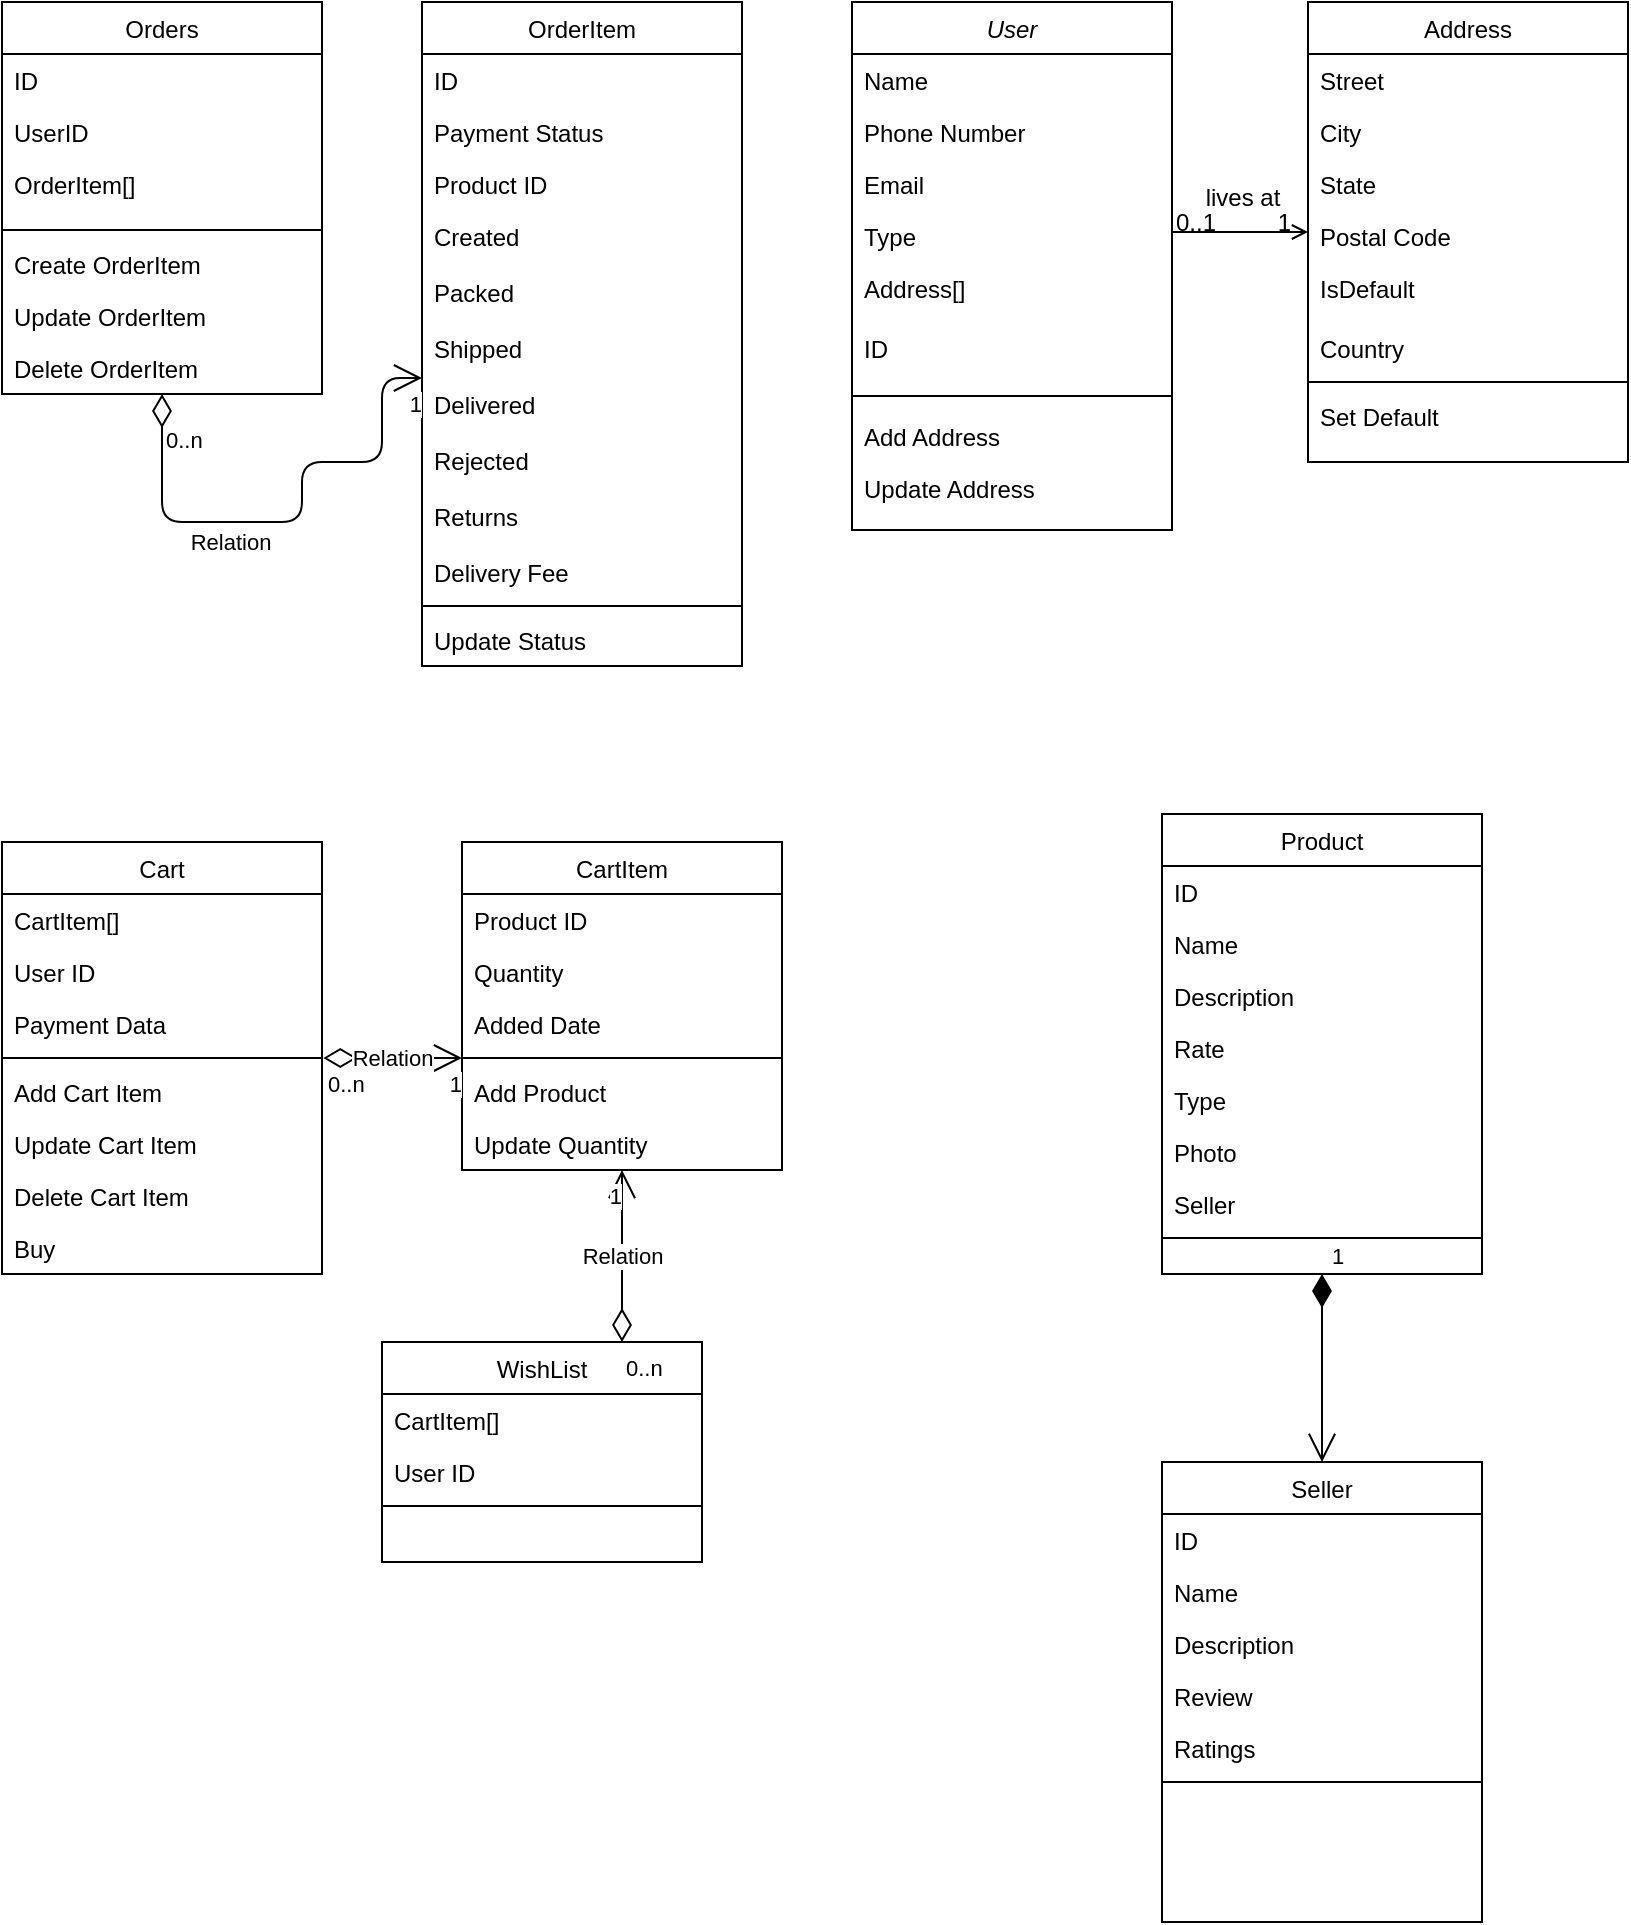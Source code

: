 <mxfile version="14.9.3" type="github">
  <diagram id="C5RBs43oDa-KdzZeNtuy" name="Page-1">
    <mxGraphModel dx="1022" dy="478" grid="1" gridSize="10" guides="1" tooltips="1" connect="1" arrows="1" fold="1" page="1" pageScale="1" pageWidth="827" pageHeight="1169" math="0" shadow="0">
      <root>
        <mxCell id="WIyWlLk6GJQsqaUBKTNV-0" />
        <mxCell id="WIyWlLk6GJQsqaUBKTNV-1" parent="WIyWlLk6GJQsqaUBKTNV-0" />
        <mxCell id="zkfFHV4jXpPFQw0GAbJ--0" value="User" style="swimlane;fontStyle=2;align=center;verticalAlign=top;childLayout=stackLayout;horizontal=1;startSize=26;horizontalStack=0;resizeParent=1;resizeLast=0;collapsible=1;marginBottom=0;rounded=0;shadow=0;strokeWidth=1;" parent="WIyWlLk6GJQsqaUBKTNV-1" vertex="1">
          <mxGeometry x="435" y="10" width="160" height="264" as="geometry">
            <mxRectangle x="230" y="140" width="160" height="26" as="alternateBounds" />
          </mxGeometry>
        </mxCell>
        <mxCell id="zkfFHV4jXpPFQw0GAbJ--1" value="Name" style="text;align=left;verticalAlign=top;spacingLeft=4;spacingRight=4;overflow=hidden;rotatable=0;points=[[0,0.5],[1,0.5]];portConstraint=eastwest;" parent="zkfFHV4jXpPFQw0GAbJ--0" vertex="1">
          <mxGeometry y="26" width="160" height="26" as="geometry" />
        </mxCell>
        <mxCell id="zkfFHV4jXpPFQw0GAbJ--2" value="Phone Number" style="text;align=left;verticalAlign=top;spacingLeft=4;spacingRight=4;overflow=hidden;rotatable=0;points=[[0,0.5],[1,0.5]];portConstraint=eastwest;rounded=0;shadow=0;html=0;" parent="zkfFHV4jXpPFQw0GAbJ--0" vertex="1">
          <mxGeometry y="52" width="160" height="26" as="geometry" />
        </mxCell>
        <mxCell id="zkfFHV4jXpPFQw0GAbJ--3" value="Email" style="text;align=left;verticalAlign=top;spacingLeft=4;spacingRight=4;overflow=hidden;rotatable=0;points=[[0,0.5],[1,0.5]];portConstraint=eastwest;rounded=0;shadow=0;html=0;" parent="zkfFHV4jXpPFQw0GAbJ--0" vertex="1">
          <mxGeometry y="78" width="160" height="26" as="geometry" />
        </mxCell>
        <mxCell id="DyezC6aLeG0_OlL_SEzV-1" value="Type" style="text;align=left;verticalAlign=top;spacingLeft=4;spacingRight=4;overflow=hidden;rotatable=0;points=[[0,0.5],[1,0.5]];portConstraint=eastwest;rounded=0;shadow=0;html=0;" parent="zkfFHV4jXpPFQw0GAbJ--0" vertex="1">
          <mxGeometry y="104" width="160" height="26" as="geometry" />
        </mxCell>
        <mxCell id="DyezC6aLeG0_OlL_SEzV-0" value="Address[]" style="text;align=left;verticalAlign=top;spacingLeft=4;spacingRight=4;overflow=hidden;rotatable=0;points=[[0,0.5],[1,0.5]];portConstraint=eastwest;rounded=0;shadow=0;html=0;" parent="zkfFHV4jXpPFQw0GAbJ--0" vertex="1">
          <mxGeometry y="130" width="160" height="30" as="geometry" />
        </mxCell>
        <mxCell id="iUmdqTqZfLeDE5vJXhXx-76" value="ID" style="text;align=left;verticalAlign=top;spacingLeft=4;spacingRight=4;overflow=hidden;rotatable=0;points=[[0,0.5],[1,0.5]];portConstraint=eastwest;rounded=0;shadow=0;html=0;" vertex="1" parent="zkfFHV4jXpPFQw0GAbJ--0">
          <mxGeometry y="160" width="160" height="30" as="geometry" />
        </mxCell>
        <mxCell id="zkfFHV4jXpPFQw0GAbJ--4" value="" style="line;html=1;strokeWidth=1;align=left;verticalAlign=middle;spacingTop=-1;spacingLeft=3;spacingRight=3;rotatable=0;labelPosition=right;points=[];portConstraint=eastwest;" parent="zkfFHV4jXpPFQw0GAbJ--0" vertex="1">
          <mxGeometry y="190" width="160" height="14" as="geometry" />
        </mxCell>
        <mxCell id="iUmdqTqZfLeDE5vJXhXx-86" value="Add Address" style="text;align=left;verticalAlign=top;spacingLeft=4;spacingRight=4;overflow=hidden;rotatable=0;points=[[0,0.5],[1,0.5]];portConstraint=eastwest;rounded=0;shadow=0;html=0;" vertex="1" parent="zkfFHV4jXpPFQw0GAbJ--0">
          <mxGeometry y="204" width="160" height="26" as="geometry" />
        </mxCell>
        <mxCell id="iUmdqTqZfLeDE5vJXhXx-81" value="Update Address" style="text;align=left;verticalAlign=top;spacingLeft=4;spacingRight=4;overflow=hidden;rotatable=0;points=[[0,0.5],[1,0.5]];portConstraint=eastwest;rounded=0;shadow=0;html=0;" vertex="1" parent="zkfFHV4jXpPFQw0GAbJ--0">
          <mxGeometry y="230" width="160" height="26" as="geometry" />
        </mxCell>
        <mxCell id="zkfFHV4jXpPFQw0GAbJ--6" value="Orders" style="swimlane;fontStyle=0;align=center;verticalAlign=top;childLayout=stackLayout;horizontal=1;startSize=26;horizontalStack=0;resizeParent=1;resizeLast=0;collapsible=1;marginBottom=0;rounded=0;shadow=0;strokeWidth=1;" parent="WIyWlLk6GJQsqaUBKTNV-1" vertex="1">
          <mxGeometry x="10" y="10" width="160" height="196" as="geometry">
            <mxRectangle x="130" y="380" width="160" height="26" as="alternateBounds" />
          </mxGeometry>
        </mxCell>
        <mxCell id="zkfFHV4jXpPFQw0GAbJ--7" value="ID" style="text;align=left;verticalAlign=top;spacingLeft=4;spacingRight=4;overflow=hidden;rotatable=0;points=[[0,0.5],[1,0.5]];portConstraint=eastwest;" parent="zkfFHV4jXpPFQw0GAbJ--6" vertex="1">
          <mxGeometry y="26" width="160" height="26" as="geometry" />
        </mxCell>
        <mxCell id="iUmdqTqZfLeDE5vJXhXx-36" value="UserID" style="text;align=left;verticalAlign=top;spacingLeft=4;spacingRight=4;overflow=hidden;rotatable=0;points=[[0,0.5],[1,0.5]];portConstraint=eastwest;" vertex="1" parent="zkfFHV4jXpPFQw0GAbJ--6">
          <mxGeometry y="52" width="160" height="26" as="geometry" />
        </mxCell>
        <mxCell id="zkfFHV4jXpPFQw0GAbJ--8" value="OrderItem[]" style="text;align=left;verticalAlign=top;spacingLeft=4;spacingRight=4;overflow=hidden;rotatable=0;points=[[0,0.5],[1,0.5]];portConstraint=eastwest;rounded=0;shadow=0;html=0;" parent="zkfFHV4jXpPFQw0GAbJ--6" vertex="1">
          <mxGeometry y="78" width="160" height="32" as="geometry" />
        </mxCell>
        <mxCell id="zkfFHV4jXpPFQw0GAbJ--9" value="" style="line;html=1;strokeWidth=1;align=left;verticalAlign=middle;spacingTop=-1;spacingLeft=3;spacingRight=3;rotatable=0;labelPosition=right;points=[];portConstraint=eastwest;" parent="zkfFHV4jXpPFQw0GAbJ--6" vertex="1">
          <mxGeometry y="110" width="160" height="8" as="geometry" />
        </mxCell>
        <mxCell id="iUmdqTqZfLeDE5vJXhXx-87" value="Create OrderItem" style="text;align=left;verticalAlign=top;spacingLeft=4;spacingRight=4;overflow=hidden;rotatable=0;points=[[0,0.5],[1,0.5]];portConstraint=eastwest;" vertex="1" parent="zkfFHV4jXpPFQw0GAbJ--6">
          <mxGeometry y="118" width="160" height="26" as="geometry" />
        </mxCell>
        <mxCell id="iUmdqTqZfLeDE5vJXhXx-88" value="Update OrderItem" style="text;align=left;verticalAlign=top;spacingLeft=4;spacingRight=4;overflow=hidden;rotatable=0;points=[[0,0.5],[1,0.5]];portConstraint=eastwest;" vertex="1" parent="zkfFHV4jXpPFQw0GAbJ--6">
          <mxGeometry y="144" width="160" height="26" as="geometry" />
        </mxCell>
        <mxCell id="iUmdqTqZfLeDE5vJXhXx-89" value="Delete OrderItem" style="text;align=left;verticalAlign=top;spacingLeft=4;spacingRight=4;overflow=hidden;rotatable=0;points=[[0,0.5],[1,0.5]];portConstraint=eastwest;" vertex="1" parent="zkfFHV4jXpPFQw0GAbJ--6">
          <mxGeometry y="170" width="160" height="26" as="geometry" />
        </mxCell>
        <mxCell id="zkfFHV4jXpPFQw0GAbJ--13" value="WishList" style="swimlane;fontStyle=0;align=center;verticalAlign=top;childLayout=stackLayout;horizontal=1;startSize=26;horizontalStack=0;resizeParent=1;resizeLast=0;collapsible=1;marginBottom=0;rounded=0;shadow=0;strokeWidth=1;" parent="WIyWlLk6GJQsqaUBKTNV-1" vertex="1">
          <mxGeometry x="200" y="680" width="160" height="110" as="geometry">
            <mxRectangle x="340" y="380" width="170" height="26" as="alternateBounds" />
          </mxGeometry>
        </mxCell>
        <mxCell id="zkfFHV4jXpPFQw0GAbJ--14" value="CartItem[]" style="text;align=left;verticalAlign=top;spacingLeft=4;spacingRight=4;overflow=hidden;rotatable=0;points=[[0,0.5],[1,0.5]];portConstraint=eastwest;" parent="zkfFHV4jXpPFQw0GAbJ--13" vertex="1">
          <mxGeometry y="26" width="160" height="26" as="geometry" />
        </mxCell>
        <mxCell id="iUmdqTqZfLeDE5vJXhXx-77" value="User ID" style="text;align=left;verticalAlign=top;spacingLeft=4;spacingRight=4;overflow=hidden;rotatable=0;points=[[0,0.5],[1,0.5]];portConstraint=eastwest;" vertex="1" parent="zkfFHV4jXpPFQw0GAbJ--13">
          <mxGeometry y="52" width="160" height="26" as="geometry" />
        </mxCell>
        <mxCell id="zkfFHV4jXpPFQw0GAbJ--15" value="" style="line;html=1;strokeWidth=1;align=left;verticalAlign=middle;spacingTop=-1;spacingLeft=3;spacingRight=3;rotatable=0;labelPosition=right;points=[];portConstraint=eastwest;" parent="zkfFHV4jXpPFQw0GAbJ--13" vertex="1">
          <mxGeometry y="78" width="160" height="8" as="geometry" />
        </mxCell>
        <mxCell id="zkfFHV4jXpPFQw0GAbJ--17" value="Address" style="swimlane;fontStyle=0;align=center;verticalAlign=top;childLayout=stackLayout;horizontal=1;startSize=26;horizontalStack=0;resizeParent=1;resizeLast=0;collapsible=1;marginBottom=0;rounded=0;shadow=0;strokeWidth=1;" parent="WIyWlLk6GJQsqaUBKTNV-1" vertex="1">
          <mxGeometry x="663" y="10" width="160" height="230" as="geometry">
            <mxRectangle x="550" y="140" width="160" height="26" as="alternateBounds" />
          </mxGeometry>
        </mxCell>
        <mxCell id="zkfFHV4jXpPFQw0GAbJ--18" value="Street" style="text;align=left;verticalAlign=top;spacingLeft=4;spacingRight=4;overflow=hidden;rotatable=0;points=[[0,0.5],[1,0.5]];portConstraint=eastwest;" parent="zkfFHV4jXpPFQw0GAbJ--17" vertex="1">
          <mxGeometry y="26" width="160" height="26" as="geometry" />
        </mxCell>
        <mxCell id="zkfFHV4jXpPFQw0GAbJ--19" value="City" style="text;align=left;verticalAlign=top;spacingLeft=4;spacingRight=4;overflow=hidden;rotatable=0;points=[[0,0.5],[1,0.5]];portConstraint=eastwest;rounded=0;shadow=0;html=0;" parent="zkfFHV4jXpPFQw0GAbJ--17" vertex="1">
          <mxGeometry y="52" width="160" height="26" as="geometry" />
        </mxCell>
        <mxCell id="zkfFHV4jXpPFQw0GAbJ--20" value="State" style="text;align=left;verticalAlign=top;spacingLeft=4;spacingRight=4;overflow=hidden;rotatable=0;points=[[0,0.5],[1,0.5]];portConstraint=eastwest;rounded=0;shadow=0;html=0;" parent="zkfFHV4jXpPFQw0GAbJ--17" vertex="1">
          <mxGeometry y="78" width="160" height="26" as="geometry" />
        </mxCell>
        <mxCell id="zkfFHV4jXpPFQw0GAbJ--21" value="Postal Code" style="text;align=left;verticalAlign=top;spacingLeft=4;spacingRight=4;overflow=hidden;rotatable=0;points=[[0,0.5],[1,0.5]];portConstraint=eastwest;rounded=0;shadow=0;html=0;" parent="zkfFHV4jXpPFQw0GAbJ--17" vertex="1">
          <mxGeometry y="104" width="160" height="26" as="geometry" />
        </mxCell>
        <mxCell id="DyezC6aLeG0_OlL_SEzV-2" value="IsDefault" style="text;align=left;verticalAlign=top;spacingLeft=4;spacingRight=4;overflow=hidden;rotatable=0;points=[[0,0.5],[1,0.5]];portConstraint=eastwest;rounded=0;shadow=0;html=0;" parent="zkfFHV4jXpPFQw0GAbJ--17" vertex="1">
          <mxGeometry y="130" width="160" height="30" as="geometry" />
        </mxCell>
        <mxCell id="zkfFHV4jXpPFQw0GAbJ--22" value="Country" style="text;align=left;verticalAlign=top;spacingLeft=4;spacingRight=4;overflow=hidden;rotatable=0;points=[[0,0.5],[1,0.5]];portConstraint=eastwest;rounded=0;shadow=0;html=0;" parent="zkfFHV4jXpPFQw0GAbJ--17" vertex="1">
          <mxGeometry y="160" width="160" height="26" as="geometry" />
        </mxCell>
        <mxCell id="zkfFHV4jXpPFQw0GAbJ--23" value="" style="line;html=1;strokeWidth=1;align=left;verticalAlign=middle;spacingTop=-1;spacingLeft=3;spacingRight=3;rotatable=0;labelPosition=right;points=[];portConstraint=eastwest;" parent="zkfFHV4jXpPFQw0GAbJ--17" vertex="1">
          <mxGeometry y="186" width="160" height="8" as="geometry" />
        </mxCell>
        <mxCell id="iUmdqTqZfLeDE5vJXhXx-82" value="Set Default" style="text;align=left;verticalAlign=top;spacingLeft=4;spacingRight=4;overflow=hidden;rotatable=0;points=[[0,0.5],[1,0.5]];portConstraint=eastwest;rounded=0;shadow=0;html=0;" vertex="1" parent="zkfFHV4jXpPFQw0GAbJ--17">
          <mxGeometry y="194" width="160" height="26" as="geometry" />
        </mxCell>
        <mxCell id="zkfFHV4jXpPFQw0GAbJ--26" value="" style="endArrow=open;shadow=0;strokeWidth=1;rounded=0;endFill=1;edgeStyle=elbowEdgeStyle;elbow=vertical;" parent="WIyWlLk6GJQsqaUBKTNV-1" source="zkfFHV4jXpPFQw0GAbJ--0" target="zkfFHV4jXpPFQw0GAbJ--17" edge="1">
          <mxGeometry x="0.5" y="41" relative="1" as="geometry">
            <mxPoint x="380" y="192" as="sourcePoint" />
            <mxPoint x="540" y="192" as="targetPoint" />
            <mxPoint x="-40" y="32" as="offset" />
          </mxGeometry>
        </mxCell>
        <mxCell id="zkfFHV4jXpPFQw0GAbJ--27" value="0..1" style="resizable=0;align=left;verticalAlign=bottom;labelBackgroundColor=none;fontSize=12;" parent="zkfFHV4jXpPFQw0GAbJ--26" connectable="0" vertex="1">
          <mxGeometry x="-1" relative="1" as="geometry">
            <mxPoint y="4" as="offset" />
          </mxGeometry>
        </mxCell>
        <mxCell id="zkfFHV4jXpPFQw0GAbJ--28" value="1" style="resizable=0;align=right;verticalAlign=bottom;labelBackgroundColor=none;fontSize=12;" parent="zkfFHV4jXpPFQw0GAbJ--26" connectable="0" vertex="1">
          <mxGeometry x="1" relative="1" as="geometry">
            <mxPoint x="-7" y="4" as="offset" />
          </mxGeometry>
        </mxCell>
        <mxCell id="zkfFHV4jXpPFQw0GAbJ--29" value="lives at" style="text;html=1;resizable=0;points=[];;align=center;verticalAlign=middle;labelBackgroundColor=none;rounded=0;shadow=0;strokeWidth=1;fontSize=12;" parent="zkfFHV4jXpPFQw0GAbJ--26" vertex="1" connectable="0">
          <mxGeometry x="0.5" y="49" relative="1" as="geometry">
            <mxPoint x="-16" y="32" as="offset" />
          </mxGeometry>
        </mxCell>
        <mxCell id="iUmdqTqZfLeDE5vJXhXx-0" value="CartItem" style="swimlane;fontStyle=0;align=center;verticalAlign=top;childLayout=stackLayout;horizontal=1;startSize=26;horizontalStack=0;resizeParent=1;resizeLast=0;collapsible=1;marginBottom=0;rounded=0;shadow=0;strokeWidth=1;" vertex="1" parent="WIyWlLk6GJQsqaUBKTNV-1">
          <mxGeometry x="240" y="430" width="160" height="164" as="geometry">
            <mxRectangle x="130" y="380" width="160" height="26" as="alternateBounds" />
          </mxGeometry>
        </mxCell>
        <mxCell id="iUmdqTqZfLeDE5vJXhXx-1" value="Product ID" style="text;align=left;verticalAlign=top;spacingLeft=4;spacingRight=4;overflow=hidden;rotatable=0;points=[[0,0.5],[1,0.5]];portConstraint=eastwest;" vertex="1" parent="iUmdqTqZfLeDE5vJXhXx-0">
          <mxGeometry y="26" width="160" height="26" as="geometry" />
        </mxCell>
        <mxCell id="iUmdqTqZfLeDE5vJXhXx-2" value="Quantity" style="text;align=left;verticalAlign=top;spacingLeft=4;spacingRight=4;overflow=hidden;rotatable=0;points=[[0,0.5],[1,0.5]];portConstraint=eastwest;rounded=0;shadow=0;html=0;" vertex="1" parent="iUmdqTqZfLeDE5vJXhXx-0">
          <mxGeometry y="52" width="160" height="26" as="geometry" />
        </mxCell>
        <mxCell id="iUmdqTqZfLeDE5vJXhXx-24" value="Added Date" style="text;align=left;verticalAlign=top;spacingLeft=4;spacingRight=4;overflow=hidden;rotatable=0;points=[[0,0.5],[1,0.5]];portConstraint=eastwest;rounded=0;shadow=0;html=0;" vertex="1" parent="iUmdqTqZfLeDE5vJXhXx-0">
          <mxGeometry y="78" width="160" height="26" as="geometry" />
        </mxCell>
        <mxCell id="iUmdqTqZfLeDE5vJXhXx-3" value="" style="line;html=1;strokeWidth=1;align=left;verticalAlign=middle;spacingTop=-1;spacingLeft=3;spacingRight=3;rotatable=0;labelPosition=right;points=[];portConstraint=eastwest;" vertex="1" parent="iUmdqTqZfLeDE5vJXhXx-0">
          <mxGeometry y="104" width="160" height="8" as="geometry" />
        </mxCell>
        <mxCell id="iUmdqTqZfLeDE5vJXhXx-94" value="Add Product" style="text;align=left;verticalAlign=top;spacingLeft=4;spacingRight=4;overflow=hidden;rotatable=0;points=[[0,0.5],[1,0.5]];portConstraint=eastwest;" vertex="1" parent="iUmdqTqZfLeDE5vJXhXx-0">
          <mxGeometry y="112" width="160" height="26" as="geometry" />
        </mxCell>
        <mxCell id="iUmdqTqZfLeDE5vJXhXx-95" value="Update Quantity" style="text;align=left;verticalAlign=top;spacingLeft=4;spacingRight=4;overflow=hidden;rotatable=0;points=[[0,0.5],[1,0.5]];portConstraint=eastwest;" vertex="1" parent="iUmdqTqZfLeDE5vJXhXx-0">
          <mxGeometry y="138" width="160" height="26" as="geometry" />
        </mxCell>
        <mxCell id="iUmdqTqZfLeDE5vJXhXx-6" value="Product" style="swimlane;fontStyle=0;align=center;verticalAlign=top;childLayout=stackLayout;horizontal=1;startSize=26;horizontalStack=0;resizeParent=1;resizeLast=0;collapsible=1;marginBottom=0;rounded=0;shadow=0;strokeWidth=1;" vertex="1" parent="WIyWlLk6GJQsqaUBKTNV-1">
          <mxGeometry x="590" y="416" width="160" height="230" as="geometry">
            <mxRectangle x="130" y="380" width="160" height="26" as="alternateBounds" />
          </mxGeometry>
        </mxCell>
        <mxCell id="iUmdqTqZfLeDE5vJXhXx-8" value="ID" style="text;align=left;verticalAlign=top;spacingLeft=4;spacingRight=4;overflow=hidden;rotatable=0;points=[[0,0.5],[1,0.5]];portConstraint=eastwest;rounded=0;shadow=0;html=0;" vertex="1" parent="iUmdqTqZfLeDE5vJXhXx-6">
          <mxGeometry y="26" width="160" height="26" as="geometry" />
        </mxCell>
        <mxCell id="iUmdqTqZfLeDE5vJXhXx-7" value="Name" style="text;align=left;verticalAlign=top;spacingLeft=4;spacingRight=4;overflow=hidden;rotatable=0;points=[[0,0.5],[1,0.5]];portConstraint=eastwest;" vertex="1" parent="iUmdqTqZfLeDE5vJXhXx-6">
          <mxGeometry y="52" width="160" height="26" as="geometry" />
        </mxCell>
        <mxCell id="iUmdqTqZfLeDE5vJXhXx-20" value="Description" style="text;align=left;verticalAlign=top;spacingLeft=4;spacingRight=4;overflow=hidden;rotatable=0;points=[[0,0.5],[1,0.5]];portConstraint=eastwest;rounded=0;shadow=0;html=0;" vertex="1" parent="iUmdqTqZfLeDE5vJXhXx-6">
          <mxGeometry y="78" width="160" height="26" as="geometry" />
        </mxCell>
        <mxCell id="iUmdqTqZfLeDE5vJXhXx-21" value="Rate" style="text;align=left;verticalAlign=top;spacingLeft=4;spacingRight=4;overflow=hidden;rotatable=0;points=[[0,0.5],[1,0.5]];portConstraint=eastwest;rounded=0;shadow=0;html=0;" vertex="1" parent="iUmdqTqZfLeDE5vJXhXx-6">
          <mxGeometry y="104" width="160" height="26" as="geometry" />
        </mxCell>
        <mxCell id="iUmdqTqZfLeDE5vJXhXx-22" value="Type" style="text;align=left;verticalAlign=top;spacingLeft=4;spacingRight=4;overflow=hidden;rotatable=0;points=[[0,0.5],[1,0.5]];portConstraint=eastwest;rounded=0;shadow=0;html=0;" vertex="1" parent="iUmdqTqZfLeDE5vJXhXx-6">
          <mxGeometry y="130" width="160" height="26" as="geometry" />
        </mxCell>
        <mxCell id="iUmdqTqZfLeDE5vJXhXx-23" value="Photo" style="text;align=left;verticalAlign=top;spacingLeft=4;spacingRight=4;overflow=hidden;rotatable=0;points=[[0,0.5],[1,0.5]];portConstraint=eastwest;rounded=0;shadow=0;html=0;" vertex="1" parent="iUmdqTqZfLeDE5vJXhXx-6">
          <mxGeometry y="156" width="160" height="26" as="geometry" />
        </mxCell>
        <mxCell id="iUmdqTqZfLeDE5vJXhXx-114" value="Seller" style="text;align=left;verticalAlign=top;spacingLeft=4;spacingRight=4;overflow=hidden;rotatable=0;points=[[0,0.5],[1,0.5]];portConstraint=eastwest;rounded=0;shadow=0;html=0;" vertex="1" parent="iUmdqTqZfLeDE5vJXhXx-6">
          <mxGeometry y="182" width="160" height="26" as="geometry" />
        </mxCell>
        <mxCell id="iUmdqTqZfLeDE5vJXhXx-9" value="" style="line;html=1;strokeWidth=1;align=left;verticalAlign=middle;spacingTop=-1;spacingLeft=3;spacingRight=3;rotatable=0;labelPosition=right;points=[];portConstraint=eastwest;" vertex="1" parent="iUmdqTqZfLeDE5vJXhXx-6">
          <mxGeometry y="208" width="160" height="8" as="geometry" />
        </mxCell>
        <mxCell id="iUmdqTqZfLeDE5vJXhXx-12" value="Cart" style="swimlane;fontStyle=0;align=center;verticalAlign=top;childLayout=stackLayout;horizontal=1;startSize=26;horizontalStack=0;resizeParent=1;resizeLast=0;collapsible=1;marginBottom=0;rounded=0;shadow=0;strokeWidth=1;" vertex="1" parent="WIyWlLk6GJQsqaUBKTNV-1">
          <mxGeometry x="10" y="430" width="160" height="216" as="geometry">
            <mxRectangle x="130" y="380" width="160" height="26" as="alternateBounds" />
          </mxGeometry>
        </mxCell>
        <mxCell id="iUmdqTqZfLeDE5vJXhXx-13" value="CartItem[]" style="text;align=left;verticalAlign=top;spacingLeft=4;spacingRight=4;overflow=hidden;rotatable=0;points=[[0,0.5],[1,0.5]];portConstraint=eastwest;" vertex="1" parent="iUmdqTqZfLeDE5vJXhXx-12">
          <mxGeometry y="26" width="160" height="26" as="geometry" />
        </mxCell>
        <mxCell id="iUmdqTqZfLeDE5vJXhXx-78" value="User ID" style="text;align=left;verticalAlign=top;spacingLeft=4;spacingRight=4;overflow=hidden;rotatable=0;points=[[0,0.5],[1,0.5]];portConstraint=eastwest;" vertex="1" parent="iUmdqTqZfLeDE5vJXhXx-12">
          <mxGeometry y="52" width="160" height="26" as="geometry" />
        </mxCell>
        <mxCell id="iUmdqTqZfLeDE5vJXhXx-105" value="Payment Data" style="text;align=left;verticalAlign=top;spacingLeft=4;spacingRight=4;overflow=hidden;rotatable=0;points=[[0,0.5],[1,0.5]];portConstraint=eastwest;" vertex="1" parent="iUmdqTqZfLeDE5vJXhXx-12">
          <mxGeometry y="78" width="160" height="26" as="geometry" />
        </mxCell>
        <mxCell id="iUmdqTqZfLeDE5vJXhXx-15" value="" style="line;html=1;strokeWidth=1;align=left;verticalAlign=middle;spacingTop=-1;spacingLeft=3;spacingRight=3;rotatable=0;labelPosition=right;points=[];portConstraint=eastwest;" vertex="1" parent="iUmdqTqZfLeDE5vJXhXx-12">
          <mxGeometry y="104" width="160" height="8" as="geometry" />
        </mxCell>
        <mxCell id="iUmdqTqZfLeDE5vJXhXx-91" value="Add Cart Item" style="text;align=left;verticalAlign=top;spacingLeft=4;spacingRight=4;overflow=hidden;rotatable=0;points=[[0,0.5],[1,0.5]];portConstraint=eastwest;" vertex="1" parent="iUmdqTqZfLeDE5vJXhXx-12">
          <mxGeometry y="112" width="160" height="26" as="geometry" />
        </mxCell>
        <mxCell id="iUmdqTqZfLeDE5vJXhXx-92" value="Update Cart Item" style="text;align=left;verticalAlign=top;spacingLeft=4;spacingRight=4;overflow=hidden;rotatable=0;points=[[0,0.5],[1,0.5]];portConstraint=eastwest;" vertex="1" parent="iUmdqTqZfLeDE5vJXhXx-12">
          <mxGeometry y="138" width="160" height="26" as="geometry" />
        </mxCell>
        <mxCell id="iUmdqTqZfLeDE5vJXhXx-93" value="Delete Cart Item" style="text;align=left;verticalAlign=top;spacingLeft=4;spacingRight=4;overflow=hidden;rotatable=0;points=[[0,0.5],[1,0.5]];portConstraint=eastwest;" vertex="1" parent="iUmdqTqZfLeDE5vJXhXx-12">
          <mxGeometry y="164" width="160" height="26" as="geometry" />
        </mxCell>
        <mxCell id="iUmdqTqZfLeDE5vJXhXx-104" value="Buy" style="text;align=left;verticalAlign=top;spacingLeft=4;spacingRight=4;overflow=hidden;rotatable=0;points=[[0,0.5],[1,0.5]];portConstraint=eastwest;" vertex="1" parent="iUmdqTqZfLeDE5vJXhXx-12">
          <mxGeometry y="190" width="160" height="26" as="geometry" />
        </mxCell>
        <mxCell id="iUmdqTqZfLeDE5vJXhXx-40" value="OrderItem" style="swimlane;fontStyle=0;align=center;verticalAlign=top;childLayout=stackLayout;horizontal=1;startSize=26;horizontalStack=0;resizeParent=1;resizeLast=0;collapsible=1;marginBottom=0;rounded=0;shadow=0;strokeWidth=1;" vertex="1" parent="WIyWlLk6GJQsqaUBKTNV-1">
          <mxGeometry x="220" y="10" width="160" height="332" as="geometry">
            <mxRectangle x="130" y="380" width="160" height="26" as="alternateBounds" />
          </mxGeometry>
        </mxCell>
        <mxCell id="iUmdqTqZfLeDE5vJXhXx-41" value="ID" style="text;align=left;verticalAlign=top;spacingLeft=4;spacingRight=4;overflow=hidden;rotatable=0;points=[[0,0.5],[1,0.5]];portConstraint=eastwest;" vertex="1" parent="iUmdqTqZfLeDE5vJXhXx-40">
          <mxGeometry y="26" width="160" height="26" as="geometry" />
        </mxCell>
        <mxCell id="iUmdqTqZfLeDE5vJXhXx-96" value="Payment Status" style="text;align=left;verticalAlign=top;spacingLeft=4;spacingRight=4;overflow=hidden;rotatable=0;points=[[0,0.5],[1,0.5]];portConstraint=eastwest;" vertex="1" parent="iUmdqTqZfLeDE5vJXhXx-40">
          <mxGeometry y="52" width="160" height="26" as="geometry" />
        </mxCell>
        <mxCell id="iUmdqTqZfLeDE5vJXhXx-46" value="Product ID" style="text;align=left;verticalAlign=top;spacingLeft=4;spacingRight=4;overflow=hidden;rotatable=0;points=[[0,0.5],[1,0.5]];portConstraint=eastwest;" vertex="1" parent="iUmdqTqZfLeDE5vJXhXx-40">
          <mxGeometry y="78" width="160" height="26" as="geometry" />
        </mxCell>
        <mxCell id="iUmdqTqZfLeDE5vJXhXx-43" value="Created&#xa;&#xa;Packed&#xa;&#xa;Shipped&#xa;&#xa;Delivered&#xa;&#xa;Rejected&#xa;&#xa;Returns" style="text;align=left;verticalAlign=top;spacingLeft=4;spacingRight=4;overflow=hidden;rotatable=0;points=[[0,0.5],[1,0.5]];portConstraint=eastwest;rounded=0;shadow=0;html=0;" vertex="1" parent="iUmdqTqZfLeDE5vJXhXx-40">
          <mxGeometry y="104" width="160" height="168" as="geometry" />
        </mxCell>
        <mxCell id="iUmdqTqZfLeDE5vJXhXx-44" value="Delivery Fee" style="text;align=left;verticalAlign=top;spacingLeft=4;spacingRight=4;overflow=hidden;rotatable=0;points=[[0,0.5],[1,0.5]];portConstraint=eastwest;rounded=0;shadow=0;html=0;" vertex="1" parent="iUmdqTqZfLeDE5vJXhXx-40">
          <mxGeometry y="272" width="160" height="26" as="geometry" />
        </mxCell>
        <mxCell id="iUmdqTqZfLeDE5vJXhXx-45" value="" style="line;html=1;strokeWidth=1;align=left;verticalAlign=middle;spacingTop=-1;spacingLeft=3;spacingRight=3;rotatable=0;labelPosition=right;points=[];portConstraint=eastwest;" vertex="1" parent="iUmdqTqZfLeDE5vJXhXx-40">
          <mxGeometry y="298" width="160" height="8" as="geometry" />
        </mxCell>
        <mxCell id="iUmdqTqZfLeDE5vJXhXx-90" value="Update Status" style="text;align=left;verticalAlign=top;spacingLeft=4;spacingRight=4;overflow=hidden;rotatable=0;points=[[0,0.5],[1,0.5]];portConstraint=eastwest;rounded=0;shadow=0;html=0;" vertex="1" parent="iUmdqTqZfLeDE5vJXhXx-40">
          <mxGeometry y="306" width="160" height="26" as="geometry" />
        </mxCell>
        <mxCell id="iUmdqTqZfLeDE5vJXhXx-56" value="Relation" style="endArrow=open;html=1;endSize=12;startArrow=diamondThin;startSize=14;startFill=0;edgeStyle=orthogonalEdgeStyle;exitX=1.004;exitY=0.5;exitDx=0;exitDy=0;exitPerimeter=0;entryX=0;entryY=0.5;entryDx=0;entryDy=0;entryPerimeter=0;" edge="1" parent="WIyWlLk6GJQsqaUBKTNV-1" source="iUmdqTqZfLeDE5vJXhXx-15" target="iUmdqTqZfLeDE5vJXhXx-3">
          <mxGeometry relative="1" as="geometry">
            <mxPoint x="420" y="520" as="sourcePoint" />
            <mxPoint x="580" y="520" as="targetPoint" />
          </mxGeometry>
        </mxCell>
        <mxCell id="iUmdqTqZfLeDE5vJXhXx-57" value="0..n" style="edgeLabel;resizable=0;html=1;align=left;verticalAlign=top;" connectable="0" vertex="1" parent="iUmdqTqZfLeDE5vJXhXx-56">
          <mxGeometry x="-1" relative="1" as="geometry" />
        </mxCell>
        <mxCell id="iUmdqTqZfLeDE5vJXhXx-58" value="1" style="edgeLabel;resizable=0;html=1;align=right;verticalAlign=top;" connectable="0" vertex="1" parent="iUmdqTqZfLeDE5vJXhXx-56">
          <mxGeometry x="1" relative="1" as="geometry" />
        </mxCell>
        <mxCell id="iUmdqTqZfLeDE5vJXhXx-69" value="Relation" style="endArrow=open;html=1;endSize=12;startArrow=diamondThin;startSize=14;startFill=0;edgeStyle=orthogonalEdgeStyle;entryX=0;entryY=0.5;entryDx=0;entryDy=0;exitX=0.5;exitY=1;exitDx=0;exitDy=0;" edge="1" parent="WIyWlLk6GJQsqaUBKTNV-1" source="zkfFHV4jXpPFQw0GAbJ--6" target="iUmdqTqZfLeDE5vJXhXx-43">
          <mxGeometry x="-0.266" y="-10" relative="1" as="geometry">
            <mxPoint x="170" y="84.5" as="sourcePoint" />
            <mxPoint x="330" y="84.5" as="targetPoint" />
            <Array as="points">
              <mxPoint x="90" y="270" />
              <mxPoint x="160" y="270" />
              <mxPoint x="160" y="240" />
              <mxPoint x="200" y="240" />
              <mxPoint x="200" y="198" />
            </Array>
            <mxPoint as="offset" />
          </mxGeometry>
        </mxCell>
        <mxCell id="iUmdqTqZfLeDE5vJXhXx-70" value="0..n" style="edgeLabel;resizable=0;html=1;align=left;verticalAlign=top;" connectable="0" vertex="1" parent="iUmdqTqZfLeDE5vJXhXx-69">
          <mxGeometry x="-1" relative="1" as="geometry">
            <mxPoint y="10" as="offset" />
          </mxGeometry>
        </mxCell>
        <mxCell id="iUmdqTqZfLeDE5vJXhXx-71" value="1" style="edgeLabel;resizable=0;html=1;align=right;verticalAlign=top;" connectable="0" vertex="1" parent="iUmdqTqZfLeDE5vJXhXx-69">
          <mxGeometry x="1" relative="1" as="geometry" />
        </mxCell>
        <mxCell id="iUmdqTqZfLeDE5vJXhXx-73" value="Relation" style="endArrow=open;html=1;endSize=12;startArrow=diamondThin;startSize=14;startFill=0;edgeStyle=orthogonalEdgeStyle;exitX=0.75;exitY=0;exitDx=0;exitDy=0;entryX=0.5;entryY=1;entryDx=0;entryDy=0;" edge="1" parent="WIyWlLk6GJQsqaUBKTNV-1" source="zkfFHV4jXpPFQw0GAbJ--13" target="iUmdqTqZfLeDE5vJXhXx-0">
          <mxGeometry relative="1" as="geometry">
            <mxPoint x="360" y="662" as="sourcePoint" />
            <mxPoint x="520" y="662" as="targetPoint" />
          </mxGeometry>
        </mxCell>
        <mxCell id="iUmdqTqZfLeDE5vJXhXx-74" value="0..n" style="edgeLabel;resizable=0;html=1;align=left;verticalAlign=top;" connectable="0" vertex="1" parent="iUmdqTqZfLeDE5vJXhXx-73">
          <mxGeometry x="-1" relative="1" as="geometry" />
        </mxCell>
        <mxCell id="iUmdqTqZfLeDE5vJXhXx-75" value="1" style="edgeLabel;resizable=0;html=1;align=right;verticalAlign=top;" connectable="0" vertex="1" parent="iUmdqTqZfLeDE5vJXhXx-73">
          <mxGeometry x="1" relative="1" as="geometry" />
        </mxCell>
        <mxCell id="iUmdqTqZfLeDE5vJXhXx-106" value="Seller" style="swimlane;fontStyle=0;align=center;verticalAlign=top;childLayout=stackLayout;horizontal=1;startSize=26;horizontalStack=0;resizeParent=1;resizeLast=0;collapsible=1;marginBottom=0;rounded=0;shadow=0;strokeWidth=1;" vertex="1" parent="WIyWlLk6GJQsqaUBKTNV-1">
          <mxGeometry x="590" y="740" width="160" height="230" as="geometry">
            <mxRectangle x="130" y="380" width="160" height="26" as="alternateBounds" />
          </mxGeometry>
        </mxCell>
        <mxCell id="iUmdqTqZfLeDE5vJXhXx-107" value="ID" style="text;align=left;verticalAlign=top;spacingLeft=4;spacingRight=4;overflow=hidden;rotatable=0;points=[[0,0.5],[1,0.5]];portConstraint=eastwest;rounded=0;shadow=0;html=0;" vertex="1" parent="iUmdqTqZfLeDE5vJXhXx-106">
          <mxGeometry y="26" width="160" height="26" as="geometry" />
        </mxCell>
        <mxCell id="iUmdqTqZfLeDE5vJXhXx-108" value="Name" style="text;align=left;verticalAlign=top;spacingLeft=4;spacingRight=4;overflow=hidden;rotatable=0;points=[[0,0.5],[1,0.5]];portConstraint=eastwest;" vertex="1" parent="iUmdqTqZfLeDE5vJXhXx-106">
          <mxGeometry y="52" width="160" height="26" as="geometry" />
        </mxCell>
        <mxCell id="iUmdqTqZfLeDE5vJXhXx-109" value="Description" style="text;align=left;verticalAlign=top;spacingLeft=4;spacingRight=4;overflow=hidden;rotatable=0;points=[[0,0.5],[1,0.5]];portConstraint=eastwest;rounded=0;shadow=0;html=0;" vertex="1" parent="iUmdqTqZfLeDE5vJXhXx-106">
          <mxGeometry y="78" width="160" height="26" as="geometry" />
        </mxCell>
        <mxCell id="iUmdqTqZfLeDE5vJXhXx-111" value="Review" style="text;align=left;verticalAlign=top;spacingLeft=4;spacingRight=4;overflow=hidden;rotatable=0;points=[[0,0.5],[1,0.5]];portConstraint=eastwest;rounded=0;shadow=0;html=0;" vertex="1" parent="iUmdqTqZfLeDE5vJXhXx-106">
          <mxGeometry y="104" width="160" height="26" as="geometry" />
        </mxCell>
        <mxCell id="iUmdqTqZfLeDE5vJXhXx-112" value="Ratings" style="text;align=left;verticalAlign=top;spacingLeft=4;spacingRight=4;overflow=hidden;rotatable=0;points=[[0,0.5],[1,0.5]];portConstraint=eastwest;rounded=0;shadow=0;html=0;" vertex="1" parent="iUmdqTqZfLeDE5vJXhXx-106">
          <mxGeometry y="130" width="160" height="26" as="geometry" />
        </mxCell>
        <mxCell id="iUmdqTqZfLeDE5vJXhXx-113" value="" style="line;html=1;strokeWidth=1;align=left;verticalAlign=middle;spacingTop=-1;spacingLeft=3;spacingRight=3;rotatable=0;labelPosition=right;points=[];portConstraint=eastwest;" vertex="1" parent="iUmdqTqZfLeDE5vJXhXx-106">
          <mxGeometry y="156" width="160" height="8" as="geometry" />
        </mxCell>
        <mxCell id="iUmdqTqZfLeDE5vJXhXx-115" value="1" style="endArrow=open;html=1;endSize=12;startArrow=diamondThin;startSize=14;startFill=1;edgeStyle=orthogonalEdgeStyle;align=left;verticalAlign=bottom;entryX=0.5;entryY=0;entryDx=0;entryDy=0;exitX=0.5;exitY=1;exitDx=0;exitDy=0;" edge="1" parent="WIyWlLk6GJQsqaUBKTNV-1" source="iUmdqTqZfLeDE5vJXhXx-6" target="iUmdqTqZfLeDE5vJXhXx-106">
          <mxGeometry x="-1" y="3" relative="1" as="geometry">
            <mxPoint x="560" y="660" as="sourcePoint" />
            <mxPoint x="720" y="660" as="targetPoint" />
          </mxGeometry>
        </mxCell>
      </root>
    </mxGraphModel>
  </diagram>
</mxfile>
